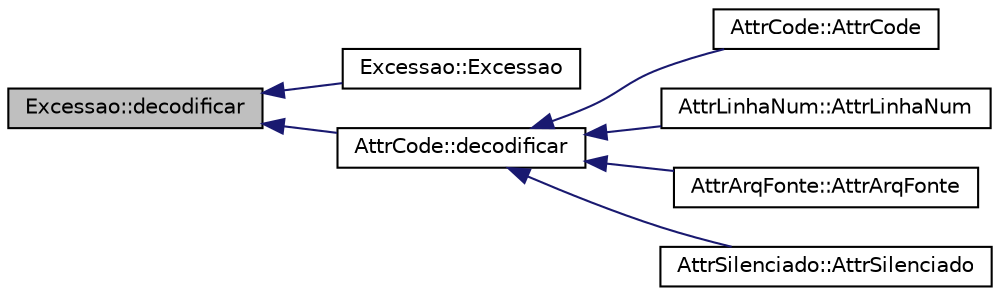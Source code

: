 digraph "Excessao::decodificar"
{
  edge [fontname="Helvetica",fontsize="10",labelfontname="Helvetica",labelfontsize="10"];
  node [fontname="Helvetica",fontsize="10",shape=record];
  rankdir="LR";
  Node7 [label="Excessao::decodificar",height=0.2,width=0.4,color="black", fillcolor="grey75", style="filled", fontcolor="black"];
  Node7 -> Node8 [dir="back",color="midnightblue",fontsize="10",style="solid",fontname="Helvetica"];
  Node8 [label="Excessao::Excessao",height=0.2,width=0.4,color="black", fillcolor="white", style="filled",URL="$class_excessao.html#a9fdf016acf77e7e0ee58d25412811a14"];
  Node7 -> Node9 [dir="back",color="midnightblue",fontsize="10",style="solid",fontname="Helvetica"];
  Node9 [label="AttrCode::decodificar",height=0.2,width=0.4,color="black", fillcolor="white", style="filled",URL="$class_attr_code.html#a986a3c8407f8cd3a13a0bf2260b1ffca",tooltip="Decodificador do arquivo binário .class para o atributo <>, extraindo todos os seus campos..."];
  Node9 -> Node10 [dir="back",color="midnightblue",fontsize="10",style="solid",fontname="Helvetica"];
  Node10 [label="AttrCode::AttrCode",height=0.2,width=0.4,color="black", fillcolor="white", style="filled",URL="$class_attr_code.html#ad658eab041715a91e607daaa615589bf"];
  Node9 -> Node11 [dir="back",color="midnightblue",fontsize="10",style="solid",fontname="Helvetica"];
  Node11 [label="AttrLinhaNum::AttrLinhaNum",height=0.2,width=0.4,color="black", fillcolor="white", style="filled",URL="$class_attr_linha_num.html#a017d3976a937f3a061a6845516ee37ef"];
  Node9 -> Node12 [dir="back",color="midnightblue",fontsize="10",style="solid",fontname="Helvetica"];
  Node12 [label="AttrArqFonte::AttrArqFonte",height=0.2,width=0.4,color="black", fillcolor="white", style="filled",URL="$class_attr_arq_fonte.html#a1216638bfad2d0bfbcdb8cdee520fd0b"];
  Node9 -> Node13 [dir="back",color="midnightblue",fontsize="10",style="solid",fontname="Helvetica"];
  Node13 [label="AttrSilenciado::AttrSilenciado",height=0.2,width=0.4,color="black", fillcolor="white", style="filled",URL="$class_attr_silenciado.html#a9e180e7a6e4effb0e792e599a989cb35"];
}
